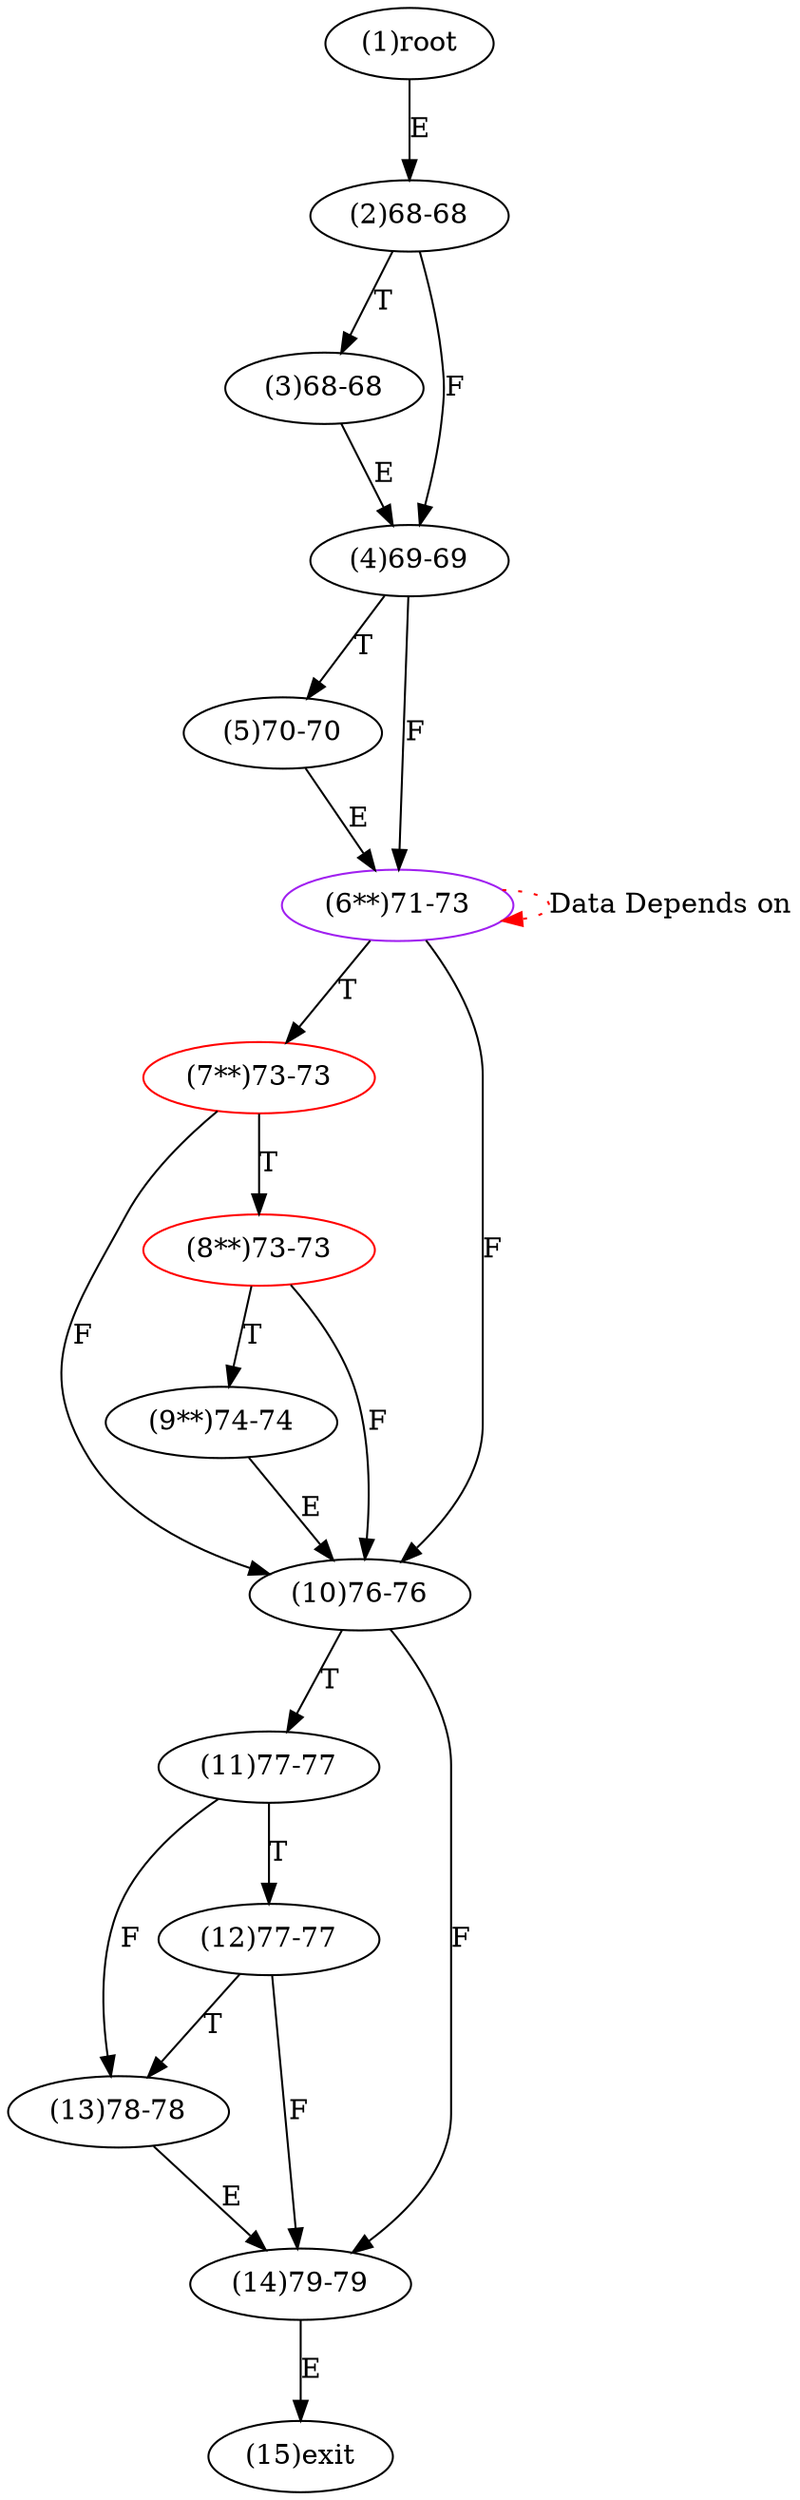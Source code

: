 digraph "" { 
1[ label="(1)root"];
2[ label="(2)68-68"];
3[ label="(3)68-68"];
4[ label="(4)69-69"];
5[ label="(5)70-70"];
6[ label="(6**)71-73",color=purple];
7[ label="(7**)73-73",color=red];
8[ label="(8**)73-73",color=red];
9[ label="(9**)74-74"];
10[ label="(10)76-76"];
11[ label="(11)77-77"];
12[ label="(12)77-77"];
13[ label="(13)78-78"];
14[ label="(14)79-79"];
15[ label="(15)exit"];
1->2[ label="E"];
2->4[ label="F"];
2->3[ label="T"];
3->4[ label="E"];
4->6[ label="F"];
4->5[ label="T"];
5->6[ label="E"];
6->10[ label="F"];
6->7[ label="T"];
7->10[ label="F"];
7->8[ label="T"];
8->10[ label="F"];
8->9[ label="T"];
9->10[ label="E"];
10->14[ label="F"];
10->11[ label="T"];
11->13[ label="F"];
11->12[ label="T"];
12->14[ label="F"];
12->13[ label="T"];
13->14[ label="E"];
14->15[ label="E"];
6->6[ color="red" label="Data Depends on" style = dotted ];
}
